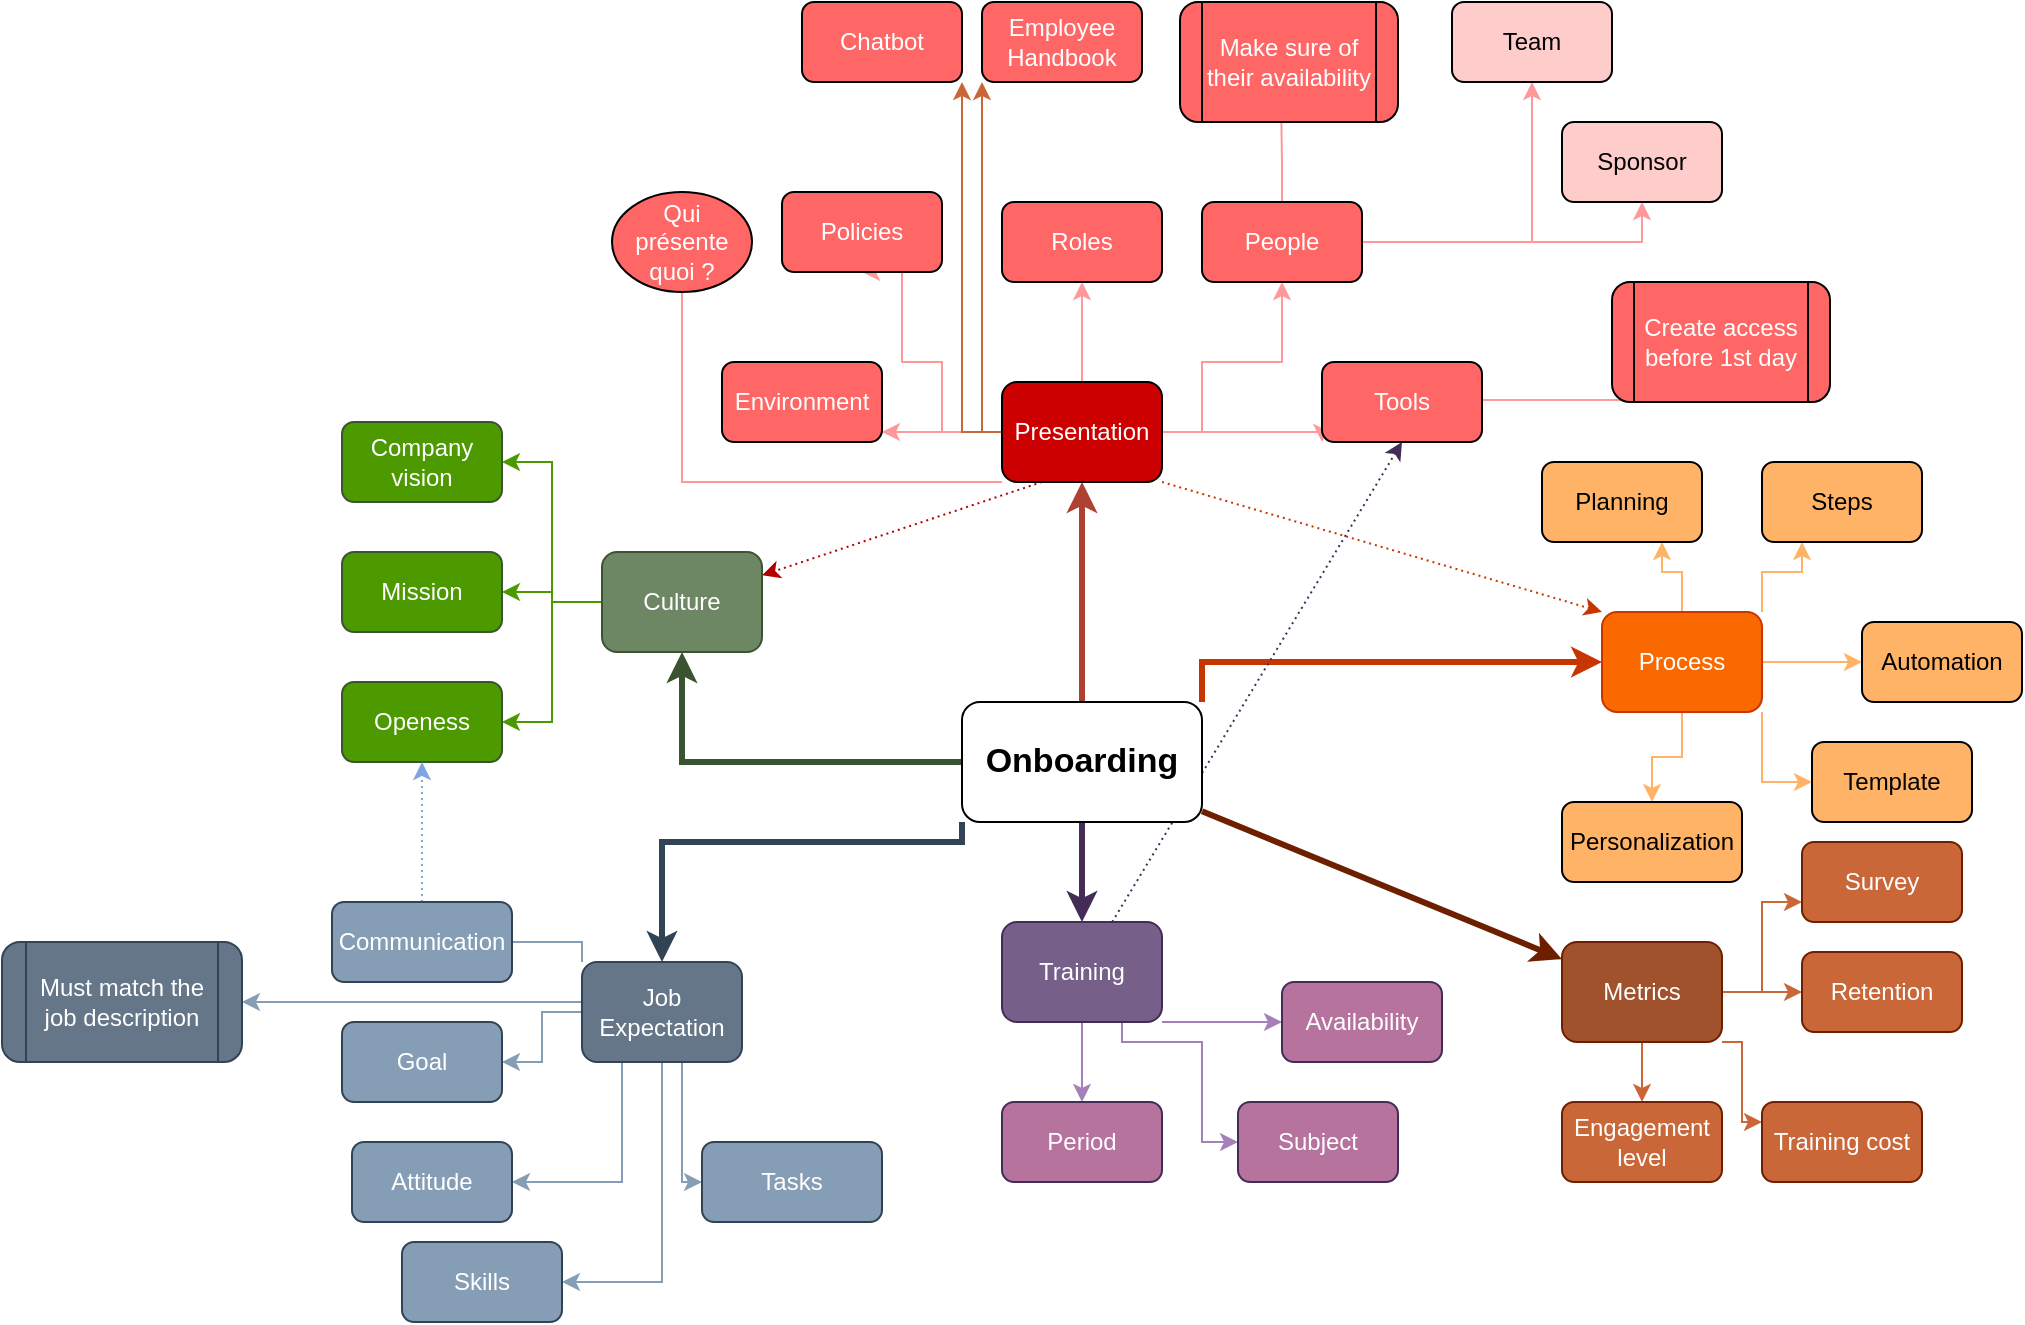<mxfile version="12.5.4" type="device"><diagram id="aspfRjIYaO53zkTA98dO" name="Page-1"><mxGraphModel dx="1632" dy="1806" grid="1" gridSize="10" guides="1" tooltips="1" connect="1" arrows="1" fold="1" page="1" pageScale="1" pageWidth="850" pageHeight="1100" math="0" shadow="0"><root><mxCell id="0"/><mxCell id="1" parent="0"/><mxCell id="A14LHLJTPk__Nu1G8M9f-3" style="edgeStyle=orthogonalEdgeStyle;rounded=0;orthogonalLoop=1;jettySize=auto;html=1;entryX=0.5;entryY=1;entryDx=0;entryDy=0;fillColor=#fad9d5;strokeColor=#ae4132;strokeWidth=3;" edge="1" parent="1" source="A14LHLJTPk__Nu1G8M9f-1" target="A14LHLJTPk__Nu1G8M9f-2"><mxGeometry relative="1" as="geometry"/></mxCell><mxCell id="A14LHLJTPk__Nu1G8M9f-16" style="edgeStyle=orthogonalEdgeStyle;rounded=0;orthogonalLoop=1;jettySize=auto;html=1;entryX=0;entryY=0.5;entryDx=0;entryDy=0;fillColor=#fa6800;strokeColor=#C73500;strokeWidth=3;" edge="1" parent="1" source="A14LHLJTPk__Nu1G8M9f-1" target="A14LHLJTPk__Nu1G8M9f-15"><mxGeometry relative="1" as="geometry"><Array as="points"><mxPoint x="420" y="310"/></Array></mxGeometry></mxCell><mxCell id="A14LHLJTPk__Nu1G8M9f-37" style="edgeStyle=orthogonalEdgeStyle;rounded=0;orthogonalLoop=1;jettySize=auto;html=1;endArrow=classic;endFill=1;strokeColor=#3A5431;fontColor=#000000;fillColor=#6d8764;jumpSize=6;strokeWidth=3;" edge="1" parent="1" source="A14LHLJTPk__Nu1G8M9f-1" target="A14LHLJTPk__Nu1G8M9f-36"><mxGeometry relative="1" as="geometry"/></mxCell><mxCell id="A14LHLJTPk__Nu1G8M9f-47" style="edgeStyle=orthogonalEdgeStyle;rounded=0;jumpSize=6;orthogonalLoop=1;jettySize=auto;html=1;endArrow=classic;endFill=1;strokeColor=#314354;strokeWidth=3;fontColor=#000000;fillColor=#647687;exitX=0;exitY=1;exitDx=0;exitDy=0;" edge="1" parent="1" source="A14LHLJTPk__Nu1G8M9f-1" target="A14LHLJTPk__Nu1G8M9f-46"><mxGeometry relative="1" as="geometry"><Array as="points"><mxPoint x="300" y="400"/><mxPoint x="150" y="400"/></Array></mxGeometry></mxCell><mxCell id="A14LHLJTPk__Nu1G8M9f-63" style="edgeStyle=none;rounded=0;jumpSize=6;orthogonalLoop=1;jettySize=auto;html=1;endArrow=classic;endFill=1;strokeColor=#432D57;strokeWidth=3;fontColor=#000000;fillColor=#76608a;" edge="1" parent="1" source="A14LHLJTPk__Nu1G8M9f-1" target="A14LHLJTPk__Nu1G8M9f-62"><mxGeometry relative="1" as="geometry"/></mxCell><mxCell id="A14LHLJTPk__Nu1G8M9f-5" style="edgeStyle=orthogonalEdgeStyle;rounded=0;orthogonalLoop=1;jettySize=auto;html=1;fillColor=#fad9d5;strokeColor=#FF9999;entryX=0.5;entryY=1;entryDx=0;entryDy=0;" edge="1" parent="1" source="A14LHLJTPk__Nu1G8M9f-2" target="A14LHLJTPk__Nu1G8M9f-4"><mxGeometry relative="1" as="geometry"><Array as="points"><mxPoint x="290" y="195"/><mxPoint x="290" y="160"/><mxPoint x="270" y="160"/></Array></mxGeometry></mxCell><mxCell id="A14LHLJTPk__Nu1G8M9f-10" style="edgeStyle=orthogonalEdgeStyle;rounded=0;orthogonalLoop=1;jettySize=auto;html=1;fillColor=#fad9d5;strokeColor=#FF9999;" edge="1" parent="1" source="A14LHLJTPk__Nu1G8M9f-2" target="A14LHLJTPk__Nu1G8M9f-9"><mxGeometry relative="1" as="geometry"><Array as="points"><mxPoint x="280" y="195"/><mxPoint x="280" y="195"/></Array></mxGeometry></mxCell><mxCell id="A14LHLJTPk__Nu1G8M9f-11" style="edgeStyle=orthogonalEdgeStyle;rounded=0;orthogonalLoop=1;jettySize=auto;html=1;fillColor=#fad9d5;strokeColor=#FF9999;" edge="1" parent="1" source="A14LHLJTPk__Nu1G8M9f-2" target="A14LHLJTPk__Nu1G8M9f-6"><mxGeometry relative="1" as="geometry"/></mxCell><mxCell id="A14LHLJTPk__Nu1G8M9f-12" style="edgeStyle=orthogonalEdgeStyle;rounded=0;orthogonalLoop=1;jettySize=auto;html=1;fillColor=#fad9d5;strokeColor=#FF9999;entryX=0.5;entryY=1;entryDx=0;entryDy=0;" edge="1" parent="1" source="A14LHLJTPk__Nu1G8M9f-2" target="A14LHLJTPk__Nu1G8M9f-7"><mxGeometry relative="1" as="geometry"><Array as="points"><mxPoint x="420" y="195"/><mxPoint x="420" y="160"/><mxPoint x="460" y="160"/></Array></mxGeometry></mxCell><mxCell id="A14LHLJTPk__Nu1G8M9f-14" style="edgeStyle=orthogonalEdgeStyle;rounded=0;orthogonalLoop=1;jettySize=auto;html=1;entryX=0;entryY=1;entryDx=0;entryDy=0;fillColor=#fad9d5;strokeColor=#FF9999;" edge="1" parent="1" source="A14LHLJTPk__Nu1G8M9f-2" target="A14LHLJTPk__Nu1G8M9f-8"><mxGeometry relative="1" as="geometry"><Array as="points"><mxPoint x="480" y="195"/></Array></mxGeometry></mxCell><mxCell id="A14LHLJTPk__Nu1G8M9f-28" style="edgeStyle=orthogonalEdgeStyle;rounded=0;orthogonalLoop=1;jettySize=auto;html=1;strokeColor=#FF9999;exitX=0;exitY=1;exitDx=0;exitDy=0;" edge="1" parent="1" source="A14LHLJTPk__Nu1G8M9f-2"><mxGeometry relative="1" as="geometry"><mxPoint x="160" y="90" as="targetPoint"/><Array as="points"><mxPoint x="160" y="220"/><mxPoint x="160" y="100"/></Array></mxGeometry></mxCell><mxCell id="A14LHLJTPk__Nu1G8M9f-44" style="rounded=0;jumpSize=6;orthogonalLoop=1;jettySize=auto;html=1;entryX=0;entryY=0;entryDx=0;entryDy=0;endArrow=classic;endFill=1;strokeColor=#C73500;strokeWidth=1;fontColor=#000000;exitX=1;exitY=1;exitDx=0;exitDy=0;dashed=1;dashPattern=1 2;fillColor=#fa6800;" edge="1" parent="1" source="A14LHLJTPk__Nu1G8M9f-2" target="A14LHLJTPk__Nu1G8M9f-15"><mxGeometry relative="1" as="geometry"/></mxCell><mxCell id="A14LHLJTPk__Nu1G8M9f-74" style="rounded=0;jumpSize=6;orthogonalLoop=1;jettySize=auto;html=1;endArrow=classic;endFill=1;strokeColor=#B20000;strokeWidth=1;fontColor=#000000;fillColor=#e51400;dashed=1;dashPattern=1 2;exitX=0.25;exitY=1;exitDx=0;exitDy=0;" edge="1" parent="1" source="A14LHLJTPk__Nu1G8M9f-2" target="A14LHLJTPk__Nu1G8M9f-36"><mxGeometry relative="1" as="geometry"/></mxCell><mxCell id="A14LHLJTPk__Nu1G8M9f-85" style="edgeStyle=orthogonalEdgeStyle;rounded=0;jumpSize=6;orthogonalLoop=1;jettySize=auto;html=1;endArrow=classic;endFill=1;strokeColor=#C96739;strokeWidth=1;fontColor=#000000;" edge="1" parent="1" source="A14LHLJTPk__Nu1G8M9f-2" target="A14LHLJTPk__Nu1G8M9f-83"><mxGeometry relative="1" as="geometry"><Array as="points"><mxPoint x="300" y="195"/></Array></mxGeometry></mxCell><mxCell id="A14LHLJTPk__Nu1G8M9f-86" style="edgeStyle=orthogonalEdgeStyle;rounded=0;jumpSize=6;orthogonalLoop=1;jettySize=auto;html=1;entryX=0;entryY=1;entryDx=0;entryDy=0;endArrow=classic;endFill=1;strokeColor=#C96739;strokeWidth=1;fontColor=#000000;" edge="1" parent="1" source="A14LHLJTPk__Nu1G8M9f-2" target="A14LHLJTPk__Nu1G8M9f-84"><mxGeometry relative="1" as="geometry"><Array as="points"><mxPoint x="310" y="195"/></Array></mxGeometry></mxCell><mxCell id="A14LHLJTPk__Nu1G8M9f-2" value="&lt;font color=&quot;#ffffff&quot;&gt;Presentation&lt;/font&gt;" style="rounded=1;whiteSpace=wrap;html=1;fillColor=#CC0000;" vertex="1" parent="1"><mxGeometry x="320" y="170" width="80" height="50" as="geometry"/></mxCell><mxCell id="A14LHLJTPk__Nu1G8M9f-4" value="&lt;font color=&quot;#ffffff&quot;&gt;Policies&lt;/font&gt;" style="rounded=1;whiteSpace=wrap;html=1;fillColor=#FF6666;" vertex="1" parent="1"><mxGeometry x="210" y="75" width="80" height="40" as="geometry"/></mxCell><mxCell id="A14LHLJTPk__Nu1G8M9f-6" value="&lt;font color=&quot;#ffffff&quot;&gt;Roles&lt;/font&gt;" style="rounded=1;whiteSpace=wrap;html=1;fillColor=#FF6666;" vertex="1" parent="1"><mxGeometry x="320" y="80" width="80" height="40" as="geometry"/></mxCell><mxCell id="A14LHLJTPk__Nu1G8M9f-30" style="edgeStyle=orthogonalEdgeStyle;rounded=0;orthogonalLoop=1;jettySize=auto;html=1;entryX=0.465;entryY=0.983;entryDx=0;entryDy=0;entryPerimeter=0;strokeColor=#FF9999;fontColor=#FFFFFF;endArrow=none;endFill=0;" edge="1" parent="1" source="A14LHLJTPk__Nu1G8M9f-7" target="A14LHLJTPk__Nu1G8M9f-29"><mxGeometry relative="1" as="geometry"/></mxCell><mxCell id="A14LHLJTPk__Nu1G8M9f-35" style="edgeStyle=orthogonalEdgeStyle;rounded=0;orthogonalLoop=1;jettySize=auto;html=1;entryX=0.5;entryY=1;entryDx=0;entryDy=0;endArrow=classic;endFill=1;strokeColor=#FF9999;fontColor=#FFFFFF;" edge="1" parent="1" source="A14LHLJTPk__Nu1G8M9f-7" target="A14LHLJTPk__Nu1G8M9f-34"><mxGeometry relative="1" as="geometry"/></mxCell><mxCell id="A14LHLJTPk__Nu1G8M9f-60" style="edgeStyle=orthogonalEdgeStyle;rounded=0;jumpSize=6;orthogonalLoop=1;jettySize=auto;html=1;entryX=0.5;entryY=1;entryDx=0;entryDy=0;endArrow=classic;endFill=1;strokeColor=#FF9999;fontColor=#FFFFFF;" edge="1" parent="1" source="A14LHLJTPk__Nu1G8M9f-7" target="A14LHLJTPk__Nu1G8M9f-59"><mxGeometry relative="1" as="geometry"/></mxCell><mxCell id="A14LHLJTPk__Nu1G8M9f-7" value="&lt;font color=&quot;#ffffff&quot;&gt;People&lt;/font&gt;" style="rounded=1;whiteSpace=wrap;html=1;fillColor=#FF6666;" vertex="1" parent="1"><mxGeometry x="420" y="80" width="80" height="40" as="geometry"/></mxCell><mxCell id="A14LHLJTPk__Nu1G8M9f-32" style="edgeStyle=orthogonalEdgeStyle;rounded=0;orthogonalLoop=1;jettySize=auto;html=1;entryX=0.394;entryY=0.983;entryDx=0;entryDy=0;entryPerimeter=0;strokeColor=#FF9999;fontColor=#FFFFFF;endArrow=none;endFill=0;exitX=1;exitY=0.5;exitDx=0;exitDy=0;" edge="1" parent="1" source="A14LHLJTPk__Nu1G8M9f-8" target="A14LHLJTPk__Nu1G8M9f-31"><mxGeometry relative="1" as="geometry"><Array as="points"><mxPoint x="560" y="179"/></Array></mxGeometry></mxCell><mxCell id="A14LHLJTPk__Nu1G8M9f-8" value="&lt;font color=&quot;#ffffff&quot;&gt;Tools&lt;/font&gt;" style="rounded=1;whiteSpace=wrap;html=1;fillColor=#FF6666;" vertex="1" parent="1"><mxGeometry x="480" y="160" width="80" height="40" as="geometry"/></mxCell><mxCell id="A14LHLJTPk__Nu1G8M9f-9" value="&lt;font color=&quot;#ffffff&quot;&gt;Environment&lt;/font&gt;" style="rounded=1;whiteSpace=wrap;html=1;fillColor=#FF6666;" vertex="1" parent="1"><mxGeometry x="180" y="160" width="80" height="40" as="geometry"/></mxCell><mxCell id="A14LHLJTPk__Nu1G8M9f-22" style="edgeStyle=orthogonalEdgeStyle;rounded=0;orthogonalLoop=1;jettySize=auto;html=1;entryX=0.75;entryY=1;entryDx=0;entryDy=0;fillColor=#fa6800;strokeColor=#FFB366;" edge="1" parent="1" source="A14LHLJTPk__Nu1G8M9f-15" target="A14LHLJTPk__Nu1G8M9f-17"><mxGeometry relative="1" as="geometry"/></mxCell><mxCell id="A14LHLJTPk__Nu1G8M9f-23" style="edgeStyle=orthogonalEdgeStyle;rounded=0;orthogonalLoop=1;jettySize=auto;html=1;entryX=0.25;entryY=1;entryDx=0;entryDy=0;exitX=1;exitY=0;exitDx=0;exitDy=0;strokeColor=#FFB366;" edge="1" parent="1" source="A14LHLJTPk__Nu1G8M9f-15" target="A14LHLJTPk__Nu1G8M9f-18"><mxGeometry relative="1" as="geometry"><Array as="points"><mxPoint x="700" y="265"/><mxPoint x="720" y="265"/></Array></mxGeometry></mxCell><mxCell id="A14LHLJTPk__Nu1G8M9f-24" style="edgeStyle=orthogonalEdgeStyle;rounded=0;orthogonalLoop=1;jettySize=auto;html=1;strokeColor=#FFB366;" edge="1" parent="1" source="A14LHLJTPk__Nu1G8M9f-15" target="A14LHLJTPk__Nu1G8M9f-19"><mxGeometry relative="1" as="geometry"/></mxCell><mxCell id="A14LHLJTPk__Nu1G8M9f-25" style="edgeStyle=orthogonalEdgeStyle;rounded=0;orthogonalLoop=1;jettySize=auto;html=1;entryX=0;entryY=0.5;entryDx=0;entryDy=0;exitX=1;exitY=1;exitDx=0;exitDy=0;strokeColor=#FFB366;" edge="1" parent="1" source="A14LHLJTPk__Nu1G8M9f-15" target="A14LHLJTPk__Nu1G8M9f-20"><mxGeometry relative="1" as="geometry"/></mxCell><mxCell id="A14LHLJTPk__Nu1G8M9f-26" style="edgeStyle=orthogonalEdgeStyle;rounded=0;orthogonalLoop=1;jettySize=auto;html=1;entryX=0.5;entryY=0;entryDx=0;entryDy=0;strokeColor=#FFB366;" edge="1" parent="1" source="A14LHLJTPk__Nu1G8M9f-15" target="A14LHLJTPk__Nu1G8M9f-21"><mxGeometry relative="1" as="geometry"/></mxCell><mxCell id="A14LHLJTPk__Nu1G8M9f-15" value="&lt;font color=&quot;#ffffff&quot;&gt;Process&lt;/font&gt;" style="rounded=1;whiteSpace=wrap;html=1;fillColor=#fa6800;strokeColor=#C73500;fontColor=#ffffff;" vertex="1" parent="1"><mxGeometry x="620" y="285" width="80" height="50" as="geometry"/></mxCell><mxCell id="A14LHLJTPk__Nu1G8M9f-17" value="Planning" style="rounded=1;whiteSpace=wrap;html=1;fillColor=#FFB366;" vertex="1" parent="1"><mxGeometry x="590" y="210" width="80" height="40" as="geometry"/></mxCell><mxCell id="A14LHLJTPk__Nu1G8M9f-18" value="Steps" style="rounded=1;whiteSpace=wrap;html=1;fillColor=#FFB366;" vertex="1" parent="1"><mxGeometry x="700" y="210" width="80" height="40" as="geometry"/></mxCell><mxCell id="A14LHLJTPk__Nu1G8M9f-19" value="Automation" style="rounded=1;whiteSpace=wrap;html=1;fillColor=#FFB366;" vertex="1" parent="1"><mxGeometry x="750" y="290" width="80" height="40" as="geometry"/></mxCell><mxCell id="A14LHLJTPk__Nu1G8M9f-20" value="Template" style="rounded=1;whiteSpace=wrap;html=1;fillColor=#FFB366;" vertex="1" parent="1"><mxGeometry x="725" y="350" width="80" height="40" as="geometry"/></mxCell><mxCell id="A14LHLJTPk__Nu1G8M9f-21" value="Personalization" style="rounded=1;whiteSpace=wrap;html=1;fillColor=#FFB366;" vertex="1" parent="1"><mxGeometry x="600" y="380" width="90" height="40" as="geometry"/></mxCell><mxCell id="A14LHLJTPk__Nu1G8M9f-27" value="Qui présente quoi ?" style="ellipse;whiteSpace=wrap;html=1;fillColor=#FF6666;rounded=1;fontColor=#FFFFFF;" vertex="1" parent="1"><mxGeometry x="125" y="75" width="70" height="50" as="geometry"/></mxCell><mxCell id="A14LHLJTPk__Nu1G8M9f-29" value="&lt;font color=&quot;#ffffff&quot;&gt;Make sure of their&amp;nbsp;availability&lt;/font&gt;" style="shape=process;whiteSpace=wrap;html=1;backgroundOutline=1;strokeColor=#000000;fillColor=#FF6666;fontColor=#000000;rounded=1;" vertex="1" parent="1"><mxGeometry x="409" y="-20" width="109" height="60" as="geometry"/></mxCell><mxCell id="A14LHLJTPk__Nu1G8M9f-31" value="&lt;font color=&quot;#ffffff&quot;&gt;Create access before 1st day&lt;/font&gt;" style="shape=process;whiteSpace=wrap;html=1;backgroundOutline=1;strokeColor=#000000;fillColor=#FF6666;fontColor=#000000;rounded=1;" vertex="1" parent="1"><mxGeometry x="625" y="120" width="109" height="60" as="geometry"/></mxCell><mxCell id="A14LHLJTPk__Nu1G8M9f-34" value="&lt;font&gt;Sponsor&lt;/font&gt;" style="rounded=1;whiteSpace=wrap;html=1;fillColor=#FFCCCC;fontColor=#000000;" vertex="1" parent="1"><mxGeometry x="600" y="40" width="80" height="40" as="geometry"/></mxCell><mxCell id="A14LHLJTPk__Nu1G8M9f-39" style="edgeStyle=orthogonalEdgeStyle;rounded=0;jumpSize=6;orthogonalLoop=1;jettySize=auto;html=1;entryX=1;entryY=0.5;entryDx=0;entryDy=0;endArrow=classic;endFill=1;strokeColor=#4D9900;strokeWidth=1;fontColor=#000000;" edge="1" parent="1" source="A14LHLJTPk__Nu1G8M9f-36" target="A14LHLJTPk__Nu1G8M9f-38"><mxGeometry relative="1" as="geometry"/></mxCell><mxCell id="A14LHLJTPk__Nu1G8M9f-42" style="edgeStyle=orthogonalEdgeStyle;rounded=0;jumpSize=6;orthogonalLoop=1;jettySize=auto;html=1;endArrow=classic;endFill=1;strokeColor=#4D9900;strokeWidth=1;fontColor=#000000;" edge="1" parent="1" source="A14LHLJTPk__Nu1G8M9f-36" target="A14LHLJTPk__Nu1G8M9f-40"><mxGeometry relative="1" as="geometry"/></mxCell><mxCell id="A14LHLJTPk__Nu1G8M9f-43" style="edgeStyle=orthogonalEdgeStyle;rounded=0;jumpSize=6;orthogonalLoop=1;jettySize=auto;html=1;entryX=1;entryY=0.5;entryDx=0;entryDy=0;endArrow=classic;endFill=1;strokeColor=#4D9900;strokeWidth=1;fontColor=#000000;" edge="1" parent="1" source="A14LHLJTPk__Nu1G8M9f-36" target="A14LHLJTPk__Nu1G8M9f-41"><mxGeometry relative="1" as="geometry"/></mxCell><mxCell id="A14LHLJTPk__Nu1G8M9f-36" value="&lt;font color=&quot;#ffffff&quot;&gt;Culture&lt;/font&gt;" style="rounded=1;whiteSpace=wrap;html=1;fillColor=#6d8764;strokeColor=#3A5431;fontColor=#ffffff;" vertex="1" parent="1"><mxGeometry x="120" y="255" width="80" height="50" as="geometry"/></mxCell><mxCell id="A14LHLJTPk__Nu1G8M9f-38" value="&lt;font color=&quot;#ffffff&quot;&gt;Company vision&lt;/font&gt;" style="rounded=1;whiteSpace=wrap;html=1;fillColor=#4D9900;strokeColor=#3A5431;fontColor=#ffffff;" vertex="1" parent="1"><mxGeometry x="-10" y="190" width="80" height="40" as="geometry"/></mxCell><mxCell id="A14LHLJTPk__Nu1G8M9f-40" value="&lt;font color=&quot;#ffffff&quot;&gt;Mission&lt;/font&gt;" style="rounded=1;whiteSpace=wrap;html=1;fillColor=#4D9900;strokeColor=#3A5431;fontColor=#ffffff;" vertex="1" parent="1"><mxGeometry x="-10" y="255" width="80" height="40" as="geometry"/></mxCell><mxCell id="A14LHLJTPk__Nu1G8M9f-41" value="&lt;font color=&quot;#ffffff&quot;&gt;Openess&lt;/font&gt;" style="rounded=1;whiteSpace=wrap;html=1;fillColor=#4D9900;strokeColor=#3A5431;fontColor=#ffffff;" vertex="1" parent="1"><mxGeometry x="-10" y="320" width="80" height="40" as="geometry"/></mxCell><mxCell id="A14LHLJTPk__Nu1G8M9f-49" style="edgeStyle=orthogonalEdgeStyle;rounded=0;jumpSize=6;orthogonalLoop=1;jettySize=auto;html=1;endArrow=classic;endFill=1;strokeColor=#869EB5;strokeWidth=1;fontColor=#000000;" edge="1" parent="1" source="A14LHLJTPk__Nu1G8M9f-46" target="A14LHLJTPk__Nu1G8M9f-48"><mxGeometry relative="1" as="geometry"><Array as="points"><mxPoint x="150" y="620"/></Array></mxGeometry></mxCell><mxCell id="A14LHLJTPk__Nu1G8M9f-53" style="edgeStyle=orthogonalEdgeStyle;rounded=0;jumpSize=6;orthogonalLoop=1;jettySize=auto;html=1;endArrow=classic;endFill=1;strokeColor=#869EB5;strokeWidth=1;fontColor=#000000;" edge="1" parent="1" source="A14LHLJTPk__Nu1G8M9f-46" target="A14LHLJTPk__Nu1G8M9f-52"><mxGeometry relative="1" as="geometry"/></mxCell><mxCell id="A14LHLJTPk__Nu1G8M9f-54" style="edgeStyle=orthogonalEdgeStyle;rounded=0;jumpSize=6;orthogonalLoop=1;jettySize=auto;html=1;endArrow=classic;endFill=1;strokeColor=#869EB5;strokeWidth=1;fontColor=#000000;" edge="1" parent="1" source="A14LHLJTPk__Nu1G8M9f-46" target="A14LHLJTPk__Nu1G8M9f-50"><mxGeometry relative="1" as="geometry"><Array as="points"><mxPoint x="130" y="520"/><mxPoint x="130" y="520"/></Array></mxGeometry></mxCell><mxCell id="A14LHLJTPk__Nu1G8M9f-56" style="edgeStyle=orthogonalEdgeStyle;rounded=0;jumpSize=6;orthogonalLoop=1;jettySize=auto;html=1;entryX=1;entryY=0.5;entryDx=0;entryDy=0;endArrow=classic;endFill=1;strokeColor=#869EB5;strokeWidth=1;fontColor=#000000;exitX=0;exitY=0;exitDx=0;exitDy=0;" edge="1" parent="1" source="A14LHLJTPk__Nu1G8M9f-46" target="A14LHLJTPk__Nu1G8M9f-51"><mxGeometry relative="1" as="geometry"><Array as="points"><mxPoint x="110" y="450"/><mxPoint x="70" y="450"/></Array></mxGeometry></mxCell><mxCell id="A14LHLJTPk__Nu1G8M9f-58" style="edgeStyle=orthogonalEdgeStyle;rounded=0;jumpSize=6;orthogonalLoop=1;jettySize=auto;html=1;entryX=0;entryY=0.5;entryDx=0;entryDy=0;endArrow=classic;endFill=1;strokeColor=#869EB5;strokeWidth=1;fontColor=#000000;exitX=0.5;exitY=1;exitDx=0;exitDy=0;" edge="1" parent="1" source="A14LHLJTPk__Nu1G8M9f-46" target="A14LHLJTPk__Nu1G8M9f-57"><mxGeometry relative="1" as="geometry"><Array as="points"><mxPoint x="160" y="510"/><mxPoint x="160" y="570"/></Array></mxGeometry></mxCell><mxCell id="A14LHLJTPk__Nu1G8M9f-48" value="&lt;font color=&quot;#ffffff&quot;&gt;Skills&lt;/font&gt;" style="rounded=1;whiteSpace=wrap;html=1;fillColor=#869EB5;strokeColor=#314354;fontColor=#ffffff;" vertex="1" parent="1"><mxGeometry x="20" y="600" width="80" height="40" as="geometry"/></mxCell><mxCell id="A14LHLJTPk__Nu1G8M9f-50" value="&lt;font color=&quot;#ffffff&quot;&gt;Attitude&lt;/font&gt;" style="rounded=1;whiteSpace=wrap;html=1;fillColor=#869EB5;strokeColor=#314354;fontColor=#ffffff;" vertex="1" parent="1"><mxGeometry x="-5" y="550" width="80" height="40" as="geometry"/></mxCell><mxCell id="A14LHLJTPk__Nu1G8M9f-61" style="rounded=0;jumpSize=6;orthogonalLoop=1;jettySize=auto;html=1;endArrow=classic;endFill=1;strokeColor=#7EA6E0;strokeWidth=1;fontColor=#000000;dashed=1;dashPattern=1 2;" edge="1" parent="1" source="A14LHLJTPk__Nu1G8M9f-51" target="A14LHLJTPk__Nu1G8M9f-41"><mxGeometry relative="1" as="geometry"/></mxCell><mxCell id="A14LHLJTPk__Nu1G8M9f-51" value="&lt;font color=&quot;#ffffff&quot;&gt;Communication&lt;/font&gt;" style="rounded=1;whiteSpace=wrap;html=1;fillColor=#869EB5;strokeColor=#314354;fontColor=#ffffff;" vertex="1" parent="1"><mxGeometry x="-15" y="430" width="90" height="40" as="geometry"/></mxCell><mxCell id="A14LHLJTPk__Nu1G8M9f-52" value="&lt;font color=&quot;#ffffff&quot;&gt;Goal&lt;/font&gt;" style="rounded=1;whiteSpace=wrap;html=1;fillColor=#869EB5;strokeColor=#314354;fontColor=#ffffff;" vertex="1" parent="1"><mxGeometry x="-10" y="490" width="80" height="40" as="geometry"/></mxCell><mxCell id="A14LHLJTPk__Nu1G8M9f-57" value="&lt;font color=&quot;#ffffff&quot;&gt;Tasks&lt;/font&gt;" style="rounded=1;whiteSpace=wrap;html=1;fillColor=#869EB5;strokeColor=#314354;fontColor=#ffffff;" vertex="1" parent="1"><mxGeometry x="170" y="550" width="90" height="40" as="geometry"/></mxCell><mxCell id="A14LHLJTPk__Nu1G8M9f-59" value="&lt;font&gt;Team&lt;/font&gt;" style="rounded=1;whiteSpace=wrap;html=1;fillColor=#FFCCCC;fontColor=#000000;" vertex="1" parent="1"><mxGeometry x="545" y="-20" width="80" height="40" as="geometry"/></mxCell><mxCell id="A14LHLJTPk__Nu1G8M9f-73" style="edgeStyle=orthogonalEdgeStyle;rounded=0;jumpSize=6;orthogonalLoop=1;jettySize=auto;html=1;endArrow=classic;endFill=1;strokeColor=#869EB5;strokeWidth=1;fontColor=#000000;" edge="1" parent="1" source="A14LHLJTPk__Nu1G8M9f-46" target="A14LHLJTPk__Nu1G8M9f-72"><mxGeometry relative="1" as="geometry"><Array as="points"><mxPoint x="70" y="480"/><mxPoint x="70" y="480"/></Array></mxGeometry></mxCell><mxCell id="A14LHLJTPk__Nu1G8M9f-46" value="&lt;font color=&quot;#ffffff&quot;&gt;Job Expectation&lt;/font&gt;" style="rounded=1;whiteSpace=wrap;html=1;fillColor=#647687;strokeColor=#314354;fontColor=#ffffff;" vertex="1" parent="1"><mxGeometry x="110" y="460" width="80" height="50" as="geometry"/></mxCell><mxCell id="A14LHLJTPk__Nu1G8M9f-65" style="edgeStyle=none;rounded=0;jumpSize=6;orthogonalLoop=1;jettySize=auto;html=1;entryX=0.5;entryY=1;entryDx=0;entryDy=0;endArrow=classic;endFill=1;strokeColor=#432D57;strokeWidth=1;fontColor=#000000;dashed=1;dashPattern=1 2;fillColor=#76608a;" edge="1" parent="1" source="A14LHLJTPk__Nu1G8M9f-62" target="A14LHLJTPk__Nu1G8M9f-8"><mxGeometry relative="1" as="geometry"/></mxCell><mxCell id="A14LHLJTPk__Nu1G8M9f-67" style="edgeStyle=none;rounded=0;jumpSize=6;orthogonalLoop=1;jettySize=auto;html=1;entryX=0.5;entryY=0;entryDx=0;entryDy=0;endArrow=classic;endFill=1;strokeColor=#A680B8;strokeWidth=1;fontColor=#000000;fillColor=#76608a;" edge="1" parent="1" source="A14LHLJTPk__Nu1G8M9f-62" target="A14LHLJTPk__Nu1G8M9f-66"><mxGeometry relative="1" as="geometry"/></mxCell><mxCell id="A14LHLJTPk__Nu1G8M9f-70" style="edgeStyle=orthogonalEdgeStyle;rounded=0;jumpSize=6;orthogonalLoop=1;jettySize=auto;html=1;entryX=0;entryY=0.5;entryDx=0;entryDy=0;endArrow=classic;endFill=1;strokeColor=#A680B8;strokeWidth=1;fontColor=#000000;" edge="1" parent="1" source="A14LHLJTPk__Nu1G8M9f-62" target="A14LHLJTPk__Nu1G8M9f-69"><mxGeometry relative="1" as="geometry"><Array as="points"><mxPoint x="430" y="490"/><mxPoint x="430" y="490"/></Array></mxGeometry></mxCell><mxCell id="A14LHLJTPk__Nu1G8M9f-71" style="edgeStyle=orthogonalEdgeStyle;rounded=0;jumpSize=6;orthogonalLoop=1;jettySize=auto;html=1;endArrow=classic;endFill=1;strokeColor=#A680B8;strokeWidth=1;fontColor=#000000;exitX=0.75;exitY=1;exitDx=0;exitDy=0;" edge="1" parent="1" source="A14LHLJTPk__Nu1G8M9f-62" target="A14LHLJTPk__Nu1G8M9f-68"><mxGeometry relative="1" as="geometry"><Array as="points"><mxPoint x="380" y="500"/><mxPoint x="420" y="500"/><mxPoint x="420" y="550"/></Array></mxGeometry></mxCell><mxCell id="A14LHLJTPk__Nu1G8M9f-62" value="&lt;font color=&quot;#ffffff&quot;&gt;Training&lt;/font&gt;" style="rounded=1;whiteSpace=wrap;html=1;fillColor=#76608a;strokeColor=#432D57;fontColor=#ffffff;" vertex="1" parent="1"><mxGeometry x="320" y="440" width="80" height="50" as="geometry"/></mxCell><mxCell id="A14LHLJTPk__Nu1G8M9f-76" style="edgeStyle=none;rounded=0;jumpSize=6;orthogonalLoop=1;jettySize=auto;html=1;endArrow=classic;endFill=1;strokeColor=#6D1F00;strokeWidth=3;fontColor=#000000;fillColor=#a0522d;" edge="1" parent="1" source="A14LHLJTPk__Nu1G8M9f-1" target="A14LHLJTPk__Nu1G8M9f-75"><mxGeometry relative="1" as="geometry"/></mxCell><mxCell id="A14LHLJTPk__Nu1G8M9f-1" value="&lt;font style=&quot;font-size: 17px&quot;&gt;&lt;b&gt;Onboarding&lt;/b&gt;&lt;/font&gt;" style="rounded=1;whiteSpace=wrap;html=1;" vertex="1" parent="1"><mxGeometry x="300" y="330" width="120" height="60" as="geometry"/></mxCell><mxCell id="A14LHLJTPk__Nu1G8M9f-66" value="&lt;font color=&quot;#ffffff&quot;&gt;Period&lt;/font&gt;" style="rounded=1;whiteSpace=wrap;html=1;fillColor=#B5739D;strokeColor=#432D57;fontColor=#ffffff;" vertex="1" parent="1"><mxGeometry x="320" y="530" width="80" height="40" as="geometry"/></mxCell><mxCell id="A14LHLJTPk__Nu1G8M9f-68" value="&lt;font color=&quot;#ffffff&quot;&gt;Subject&lt;/font&gt;" style="rounded=1;whiteSpace=wrap;html=1;fillColor=#B5739D;strokeColor=#432D57;fontColor=#ffffff;" vertex="1" parent="1"><mxGeometry x="438" y="530" width="80" height="40" as="geometry"/></mxCell><mxCell id="A14LHLJTPk__Nu1G8M9f-69" value="&lt;font color=&quot;#ffffff&quot;&gt;Availability&lt;/font&gt;" style="rounded=1;whiteSpace=wrap;html=1;fillColor=#B5739D;strokeColor=#432D57;fontColor=#ffffff;" vertex="1" parent="1"><mxGeometry x="460" y="470" width="80" height="40" as="geometry"/></mxCell><mxCell id="A14LHLJTPk__Nu1G8M9f-72" value="&lt;font color=&quot;#ffffff&quot;&gt;Must match the job description&lt;/font&gt;" style="shape=process;whiteSpace=wrap;html=1;backgroundOutline=1;strokeColor=#314354;fillColor=#647687;fontColor=#ffffff;rounded=1;" vertex="1" parent="1"><mxGeometry x="-180" y="450" width="120" height="60" as="geometry"/></mxCell><mxCell id="A14LHLJTPk__Nu1G8M9f-78" style="edgeStyle=none;rounded=0;jumpSize=6;orthogonalLoop=1;jettySize=auto;html=1;entryX=0.5;entryY=0;entryDx=0;entryDy=0;endArrow=classic;endFill=1;strokeColor=#C96739;strokeWidth=1;fontColor=#000000;fillColor=#a0522d;" edge="1" parent="1" source="A14LHLJTPk__Nu1G8M9f-75" target="A14LHLJTPk__Nu1G8M9f-77"><mxGeometry relative="1" as="geometry"/></mxCell><mxCell id="A14LHLJTPk__Nu1G8M9f-80" style="edgeStyle=orthogonalEdgeStyle;rounded=0;jumpSize=6;orthogonalLoop=1;jettySize=auto;html=1;entryX=0;entryY=0.25;entryDx=0;entryDy=0;endArrow=classic;endFill=1;strokeColor=#C96739;strokeWidth=1;fontColor=#000000;exitX=1;exitY=1;exitDx=0;exitDy=0;" edge="1" parent="1" source="A14LHLJTPk__Nu1G8M9f-75" target="A14LHLJTPk__Nu1G8M9f-79"><mxGeometry relative="1" as="geometry"><Array as="points"><mxPoint x="690" y="500"/><mxPoint x="690" y="540"/></Array></mxGeometry></mxCell><mxCell id="A14LHLJTPk__Nu1G8M9f-82" style="edgeStyle=orthogonalEdgeStyle;rounded=0;jumpSize=6;orthogonalLoop=1;jettySize=auto;html=1;entryX=0;entryY=0.5;entryDx=0;entryDy=0;endArrow=classic;endFill=1;strokeColor=#C96739;strokeWidth=1;fontColor=#000000;" edge="1" parent="1" source="A14LHLJTPk__Nu1G8M9f-75" target="A14LHLJTPk__Nu1G8M9f-81"><mxGeometry relative="1" as="geometry"/></mxCell><mxCell id="A14LHLJTPk__Nu1G8M9f-89" style="edgeStyle=orthogonalEdgeStyle;rounded=0;jumpSize=6;orthogonalLoop=1;jettySize=auto;html=1;entryX=0;entryY=0.75;entryDx=0;entryDy=0;endArrow=classic;endFill=1;strokeColor=#C96739;strokeWidth=1;fontColor=#000000;" edge="1" parent="1" source="A14LHLJTPk__Nu1G8M9f-75" target="A14LHLJTPk__Nu1G8M9f-88"><mxGeometry relative="1" as="geometry"/></mxCell><mxCell id="A14LHLJTPk__Nu1G8M9f-75" value="&lt;font color=&quot;#ffffff&quot;&gt;Metrics&lt;/font&gt;" style="rounded=1;whiteSpace=wrap;html=1;fillColor=#a0522d;strokeColor=#6D1F00;fontColor=#ffffff;" vertex="1" parent="1"><mxGeometry x="600" y="450" width="80" height="50" as="geometry"/></mxCell><mxCell id="A14LHLJTPk__Nu1G8M9f-77" value="&lt;font color=&quot;#ffffff&quot;&gt;Engagement level&lt;/font&gt;" style="rounded=1;whiteSpace=wrap;html=1;fillColor=#C96739;strokeColor=#6D1F00;fontColor=#ffffff;" vertex="1" parent="1"><mxGeometry x="600" y="530" width="80" height="40" as="geometry"/></mxCell><mxCell id="A14LHLJTPk__Nu1G8M9f-79" value="&lt;font color=&quot;#ffffff&quot;&gt;Training cost&lt;/font&gt;" style="rounded=1;whiteSpace=wrap;html=1;fillColor=#C96739;strokeColor=#6D1F00;fontColor=#ffffff;" vertex="1" parent="1"><mxGeometry x="700" y="530" width="80" height="40" as="geometry"/></mxCell><mxCell id="A14LHLJTPk__Nu1G8M9f-81" value="&lt;font color=&quot;#ffffff&quot;&gt;Retention&lt;/font&gt;" style="rounded=1;whiteSpace=wrap;html=1;fillColor=#C96739;strokeColor=#6D1F00;fontColor=#ffffff;" vertex="1" parent="1"><mxGeometry x="720" y="455" width="80" height="40" as="geometry"/></mxCell><mxCell id="A14LHLJTPk__Nu1G8M9f-83" value="&lt;font color=&quot;#ffffff&quot;&gt;Chatbot&lt;/font&gt;" style="rounded=1;whiteSpace=wrap;html=1;fillColor=#FF6666;" vertex="1" parent="1"><mxGeometry x="220" y="-20" width="80" height="40" as="geometry"/></mxCell><mxCell id="A14LHLJTPk__Nu1G8M9f-84" value="&lt;font color=&quot;#ffffff&quot;&gt;Employee Handbook&lt;/font&gt;" style="rounded=1;whiteSpace=wrap;html=1;fillColor=#FF6666;" vertex="1" parent="1"><mxGeometry x="310" y="-20" width="80" height="40" as="geometry"/></mxCell><mxCell id="A14LHLJTPk__Nu1G8M9f-88" value="&lt;font color=&quot;#ffffff&quot;&gt;Survey&lt;/font&gt;" style="rounded=1;whiteSpace=wrap;html=1;fillColor=#C96739;strokeColor=#6D1F00;fontColor=#ffffff;" vertex="1" parent="1"><mxGeometry x="720" y="400" width="80" height="40" as="geometry"/></mxCell></root></mxGraphModel></diagram></mxfile>